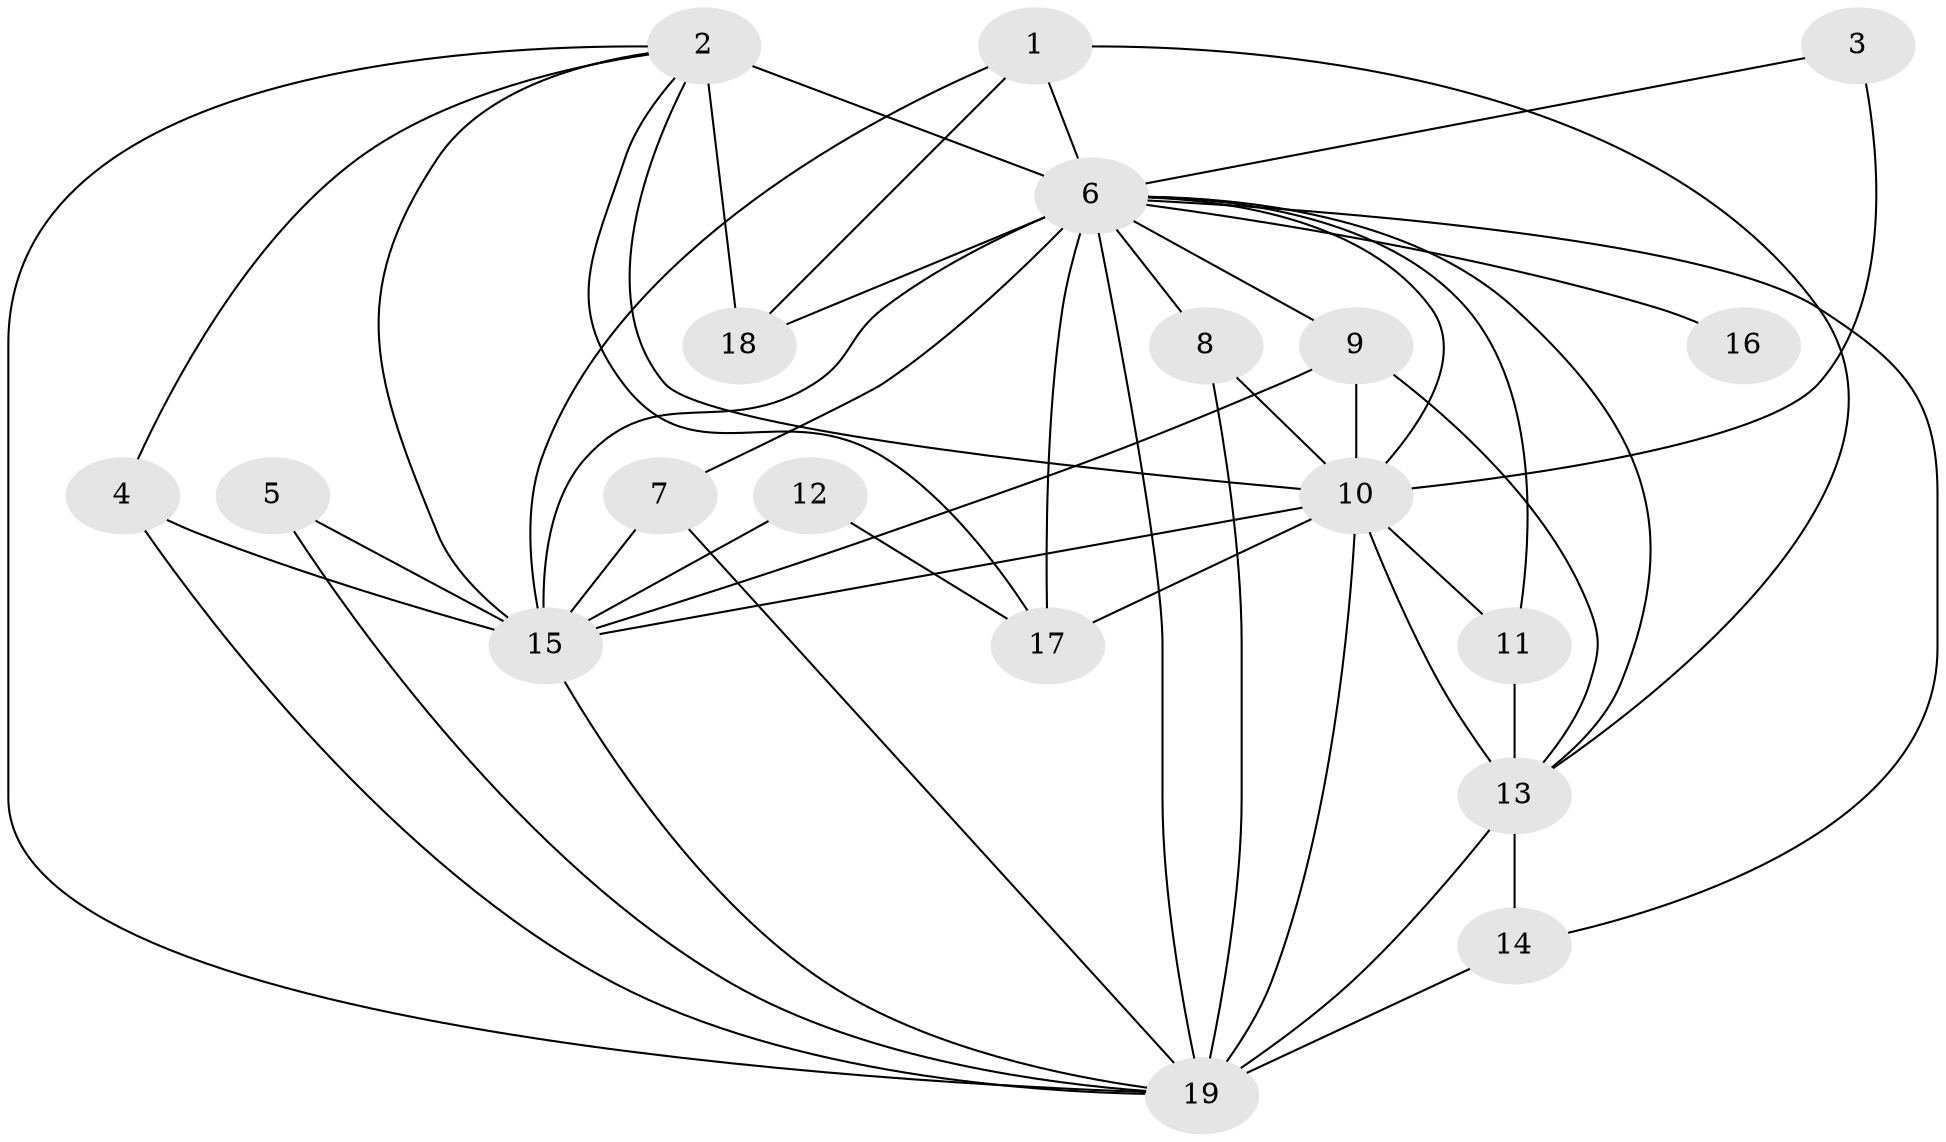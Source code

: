 // original degree distribution, {12: 0.03333333333333333, 15: 0.03333333333333333, 20: 0.016666666666666666, 18: 0.016666666666666666, 16: 0.016666666666666666, 19: 0.016666666666666666, 14: 0.016666666666666666, 17: 0.016666666666666666, 3: 0.18333333333333332, 4: 0.06666666666666667, 7: 0.03333333333333333, 2: 0.5333333333333333, 5: 0.016666666666666666}
// Generated by graph-tools (version 1.1) at 2025/36/03/04/25 23:36:27]
// undirected, 19 vertices, 48 edges
graph export_dot {
  node [color=gray90,style=filled];
  1;
  2;
  3;
  4;
  5;
  6;
  7;
  8;
  9;
  10;
  11;
  12;
  13;
  14;
  15;
  16;
  17;
  18;
  19;
  1 -- 6 [weight=1.0];
  1 -- 13 [weight=1.0];
  1 -- 15 [weight=1.0];
  1 -- 18 [weight=1.0];
  2 -- 4 [weight=1.0];
  2 -- 6 [weight=8.0];
  2 -- 10 [weight=4.0];
  2 -- 15 [weight=3.0];
  2 -- 17 [weight=1.0];
  2 -- 18 [weight=3.0];
  2 -- 19 [weight=2.0];
  3 -- 6 [weight=1.0];
  3 -- 10 [weight=2.0];
  4 -- 15 [weight=1.0];
  4 -- 19 [weight=1.0];
  5 -- 15 [weight=1.0];
  5 -- 19 [weight=1.0];
  6 -- 7 [weight=2.0];
  6 -- 8 [weight=1.0];
  6 -- 9 [weight=1.0];
  6 -- 10 [weight=11.0];
  6 -- 11 [weight=1.0];
  6 -- 13 [weight=1.0];
  6 -- 14 [weight=3.0];
  6 -- 15 [weight=6.0];
  6 -- 16 [weight=2.0];
  6 -- 17 [weight=2.0];
  6 -- 18 [weight=1.0];
  6 -- 19 [weight=4.0];
  7 -- 15 [weight=1.0];
  7 -- 19 [weight=1.0];
  8 -- 10 [weight=1.0];
  8 -- 19 [weight=1.0];
  9 -- 10 [weight=1.0];
  9 -- 13 [weight=1.0];
  9 -- 15 [weight=1.0];
  10 -- 11 [weight=1.0];
  10 -- 13 [weight=1.0];
  10 -- 15 [weight=3.0];
  10 -- 17 [weight=1.0];
  10 -- 19 [weight=4.0];
  11 -- 13 [weight=1.0];
  12 -- 15 [weight=1.0];
  12 -- 17 [weight=1.0];
  13 -- 14 [weight=1.0];
  13 -- 19 [weight=1.0];
  14 -- 19 [weight=4.0];
  15 -- 19 [weight=1.0];
}
